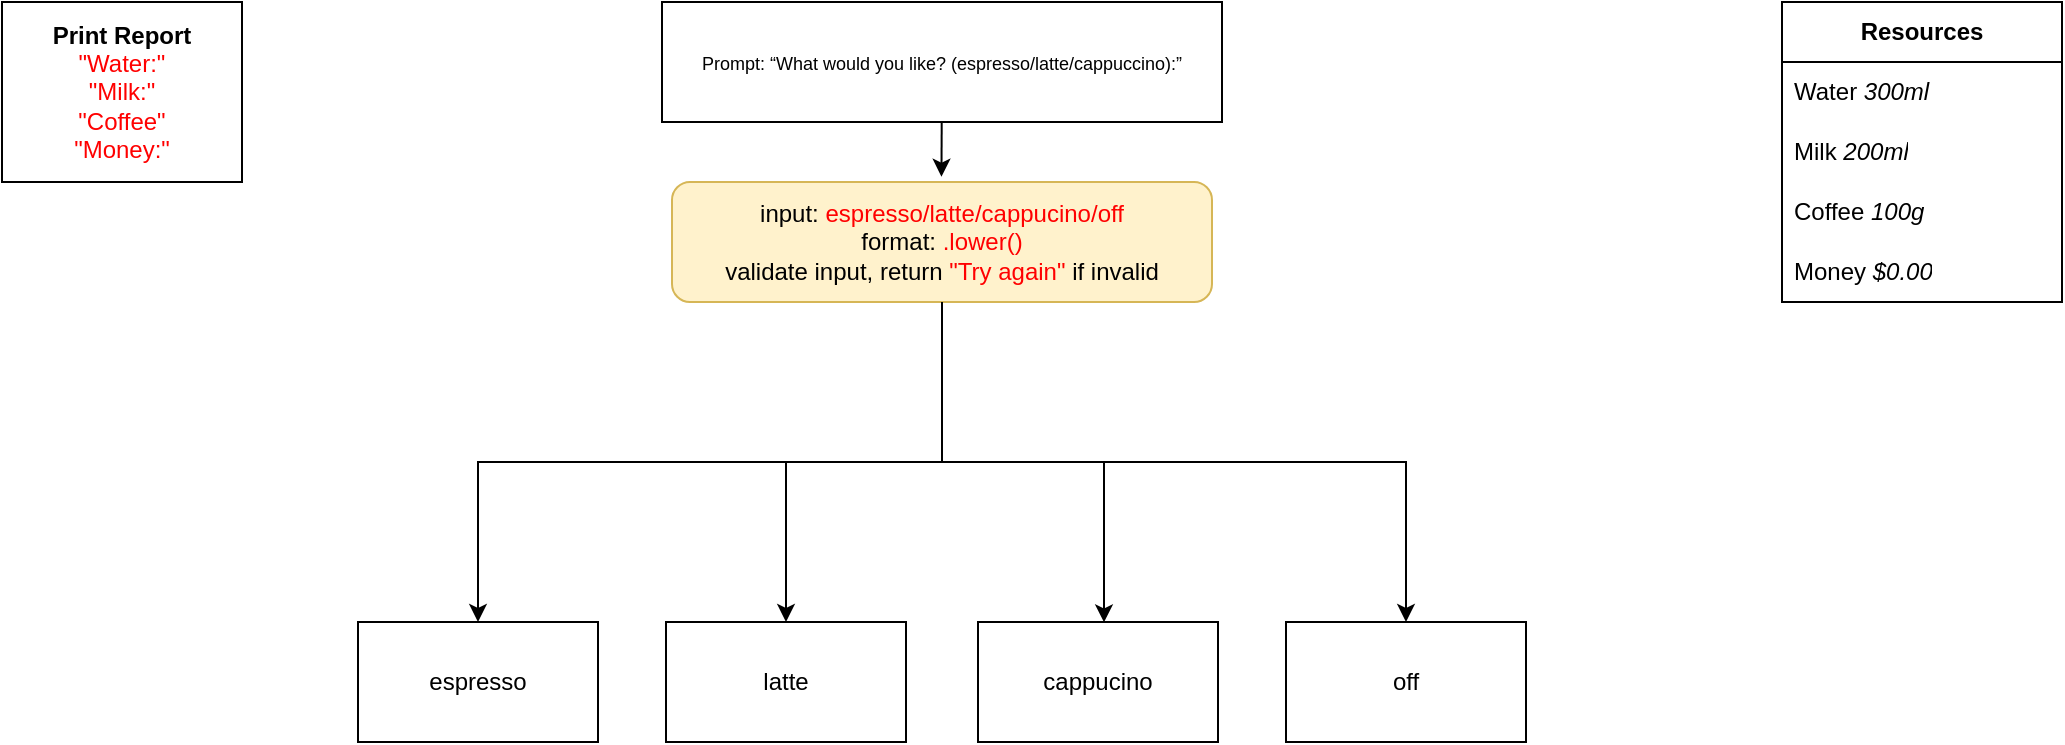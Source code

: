 <mxfile version="26.0.14">
  <diagram id="prtHgNgQTEPvFCAcTncT" name="Page-1">
    <mxGraphModel dx="977" dy="564" grid="1" gridSize="10" guides="1" tooltips="1" connect="1" arrows="1" fold="1" page="1" pageScale="1" pageWidth="827" pageHeight="1169" math="0" shadow="0">
      <root>
        <mxCell id="0" />
        <mxCell id="1" parent="0" />
        <mxCell id="SY9hcsrAoVsARsyOuTav-1" value="&lt;font style=&quot;font-size: 9px;&quot;&gt;Prompt: “What would you like? (espresso/latte/cappuccino):”&lt;/font&gt;" style="rounded=0;whiteSpace=wrap;html=1;" vertex="1" parent="1">
          <mxGeometry x="360" y="20" width="280" height="60" as="geometry" />
        </mxCell>
        <mxCell id="SY9hcsrAoVsARsyOuTav-72" style="edgeStyle=orthogonalEdgeStyle;rounded=0;orthogonalLoop=1;jettySize=auto;html=1;entryX=0.5;entryY=0;entryDx=0;entryDy=0;" edge="1" parent="1" source="SY9hcsrAoVsARsyOuTav-17" target="SY9hcsrAoVsARsyOuTav-23">
          <mxGeometry relative="1" as="geometry" />
        </mxCell>
        <mxCell id="SY9hcsrAoVsARsyOuTav-74" style="edgeStyle=orthogonalEdgeStyle;rounded=0;orthogonalLoop=1;jettySize=auto;html=1;" edge="1" parent="1" source="SY9hcsrAoVsARsyOuTav-17" target="SY9hcsrAoVsARsyOuTav-22">
          <mxGeometry relative="1" as="geometry">
            <Array as="points">
              <mxPoint x="500" y="250" />
              <mxPoint x="268" y="250" />
            </Array>
          </mxGeometry>
        </mxCell>
        <mxCell id="SY9hcsrAoVsARsyOuTav-75" style="edgeStyle=orthogonalEdgeStyle;rounded=0;orthogonalLoop=1;jettySize=auto;html=1;entryX=0.5;entryY=0;entryDx=0;entryDy=0;" edge="1" parent="1" source="SY9hcsrAoVsARsyOuTav-17" target="SY9hcsrAoVsARsyOuTav-25">
          <mxGeometry relative="1" as="geometry">
            <Array as="points">
              <mxPoint x="500" y="250" />
              <mxPoint x="732" y="250" />
            </Array>
          </mxGeometry>
        </mxCell>
        <mxCell id="SY9hcsrAoVsARsyOuTav-17" value="&lt;div&gt;input: &lt;span style=&quot;color: rgb(255, 0, 0);&quot;&gt;espresso/latte/cappucino/off&lt;/span&gt;&lt;/div&gt;&lt;div&gt;format: &lt;span style=&quot;color: rgb(255, 0, 0);&quot;&gt;.lower()&lt;/span&gt;&lt;/div&gt;&lt;div&gt;validate input, return &lt;span style=&quot;color: rgb(255, 0, 0);&quot;&gt;&quot;Try again&quot;&lt;/span&gt; if invalid&lt;br&gt;&lt;/div&gt;" style="rounded=1;whiteSpace=wrap;html=1;fillColor=#fff2cc;strokeColor=#d6b656;" vertex="1" parent="1">
          <mxGeometry x="365" y="110" width="270" height="60" as="geometry" />
        </mxCell>
        <mxCell id="SY9hcsrAoVsARsyOuTav-21" style="edgeStyle=none;rounded=0;orthogonalLoop=1;jettySize=auto;html=1;entryX=0.499;entryY=-0.044;entryDx=0;entryDy=0;entryPerimeter=0;" edge="1" parent="1" source="SY9hcsrAoVsARsyOuTav-1" target="SY9hcsrAoVsARsyOuTav-17">
          <mxGeometry relative="1" as="geometry" />
        </mxCell>
        <mxCell id="SY9hcsrAoVsARsyOuTav-22" value="espresso" style="rounded=0;whiteSpace=wrap;html=1;" vertex="1" parent="1">
          <mxGeometry x="208" y="330" width="120" height="60" as="geometry" />
        </mxCell>
        <mxCell id="SY9hcsrAoVsARsyOuTav-23" value="latte" style="rounded=0;whiteSpace=wrap;html=1;" vertex="1" parent="1">
          <mxGeometry x="362" y="330" width="120" height="60" as="geometry" />
        </mxCell>
        <mxCell id="SY9hcsrAoVsARsyOuTav-24" value="cappucino" style="rounded=0;whiteSpace=wrap;html=1;" vertex="1" parent="1">
          <mxGeometry x="518" y="330" width="120" height="60" as="geometry" />
        </mxCell>
        <mxCell id="SY9hcsrAoVsARsyOuTav-25" value="off" style="rounded=0;whiteSpace=wrap;html=1;" vertex="1" parent="1">
          <mxGeometry x="672" y="330" width="120" height="60" as="geometry" />
        </mxCell>
        <mxCell id="SY9hcsrAoVsARsyOuTav-73" style="edgeStyle=orthogonalEdgeStyle;rounded=0;orthogonalLoop=1;jettySize=auto;html=1;entryX=0.525;entryY=0.003;entryDx=0;entryDy=0;entryPerimeter=0;" edge="1" parent="1" source="SY9hcsrAoVsARsyOuTav-17" target="SY9hcsrAoVsARsyOuTav-24">
          <mxGeometry relative="1" as="geometry" />
        </mxCell>
        <mxCell id="SY9hcsrAoVsARsyOuTav-76" value="&lt;div&gt;&lt;b&gt;Print Report&lt;/b&gt;&lt;/div&gt;&lt;div&gt;&lt;span style=&quot;color: rgb(255, 0, 0);&quot;&gt;&quot;Water:&quot;&lt;/span&gt;&lt;/div&gt;&lt;div&gt;&lt;span style=&quot;color: rgb(255, 0, 0);&quot;&gt;&quot;Milk:&quot;&lt;/span&gt;&lt;/div&gt;&lt;div&gt;&lt;span style=&quot;color: rgb(255, 0, 0);&quot;&gt;&quot;Coffee&quot;&lt;/span&gt;&lt;/div&gt;&lt;div&gt;&lt;span style=&quot;color: rgb(255, 0, 0);&quot;&gt;&quot;Money:&quot;&lt;br&gt;&lt;/span&gt;&lt;/div&gt;" style="rounded=0;whiteSpace=wrap;html=1;" vertex="1" parent="1">
          <mxGeometry x="30" y="20" width="120" height="90" as="geometry" />
        </mxCell>
        <mxCell id="SY9hcsrAoVsARsyOuTav-79" value="&lt;b&gt;Resources&lt;/b&gt;" style="swimlane;fontStyle=0;childLayout=stackLayout;horizontal=1;startSize=30;horizontalStack=0;resizeParent=1;resizeParentMax=0;resizeLast=0;collapsible=1;marginBottom=0;whiteSpace=wrap;html=1;" vertex="1" parent="1">
          <mxGeometry x="920" y="20" width="140" height="150" as="geometry">
            <mxRectangle x="1000" y="150" width="100" height="30" as="alternateBounds" />
          </mxGeometry>
        </mxCell>
        <mxCell id="SY9hcsrAoVsARsyOuTav-80" value="Water &lt;i&gt;300ml&lt;/i&gt;" style="text;strokeColor=none;fillColor=none;align=left;verticalAlign=middle;spacingLeft=4;spacingRight=4;overflow=hidden;points=[[0,0.5],[1,0.5]];portConstraint=eastwest;rotatable=0;whiteSpace=wrap;html=1;" vertex="1" parent="SY9hcsrAoVsARsyOuTav-79">
          <mxGeometry y="30" width="140" height="30" as="geometry" />
        </mxCell>
        <mxCell id="SY9hcsrAoVsARsyOuTav-81" value="Milk &lt;i&gt;200ml&lt;/i&gt;" style="text;strokeColor=none;fillColor=none;align=left;verticalAlign=middle;spacingLeft=4;spacingRight=4;overflow=hidden;points=[[0,0.5],[1,0.5]];portConstraint=eastwest;rotatable=0;whiteSpace=wrap;html=1;" vertex="1" parent="SY9hcsrAoVsARsyOuTav-79">
          <mxGeometry y="60" width="140" height="30" as="geometry" />
        </mxCell>
        <mxCell id="SY9hcsrAoVsARsyOuTav-82" value="Coffee &lt;i&gt;100g&lt;/i&gt;" style="text;strokeColor=none;fillColor=none;align=left;verticalAlign=middle;spacingLeft=4;spacingRight=4;overflow=hidden;points=[[0,0.5],[1,0.5]];portConstraint=eastwest;rotatable=0;whiteSpace=wrap;html=1;" vertex="1" parent="SY9hcsrAoVsARsyOuTav-79">
          <mxGeometry y="90" width="140" height="30" as="geometry" />
        </mxCell>
        <mxCell id="SY9hcsrAoVsARsyOuTav-83" value="&lt;div&gt;Money &lt;i&gt;$0.00&lt;/i&gt;&lt;br&gt;&lt;/div&gt;" style="text;strokeColor=none;fillColor=none;align=left;verticalAlign=middle;spacingLeft=4;spacingRight=4;overflow=hidden;points=[[0,0.5],[1,0.5]];portConstraint=eastwest;rotatable=0;whiteSpace=wrap;html=1;" vertex="1" parent="SY9hcsrAoVsARsyOuTav-79">
          <mxGeometry y="120" width="140" height="30" as="geometry" />
        </mxCell>
      </root>
    </mxGraphModel>
  </diagram>
</mxfile>
